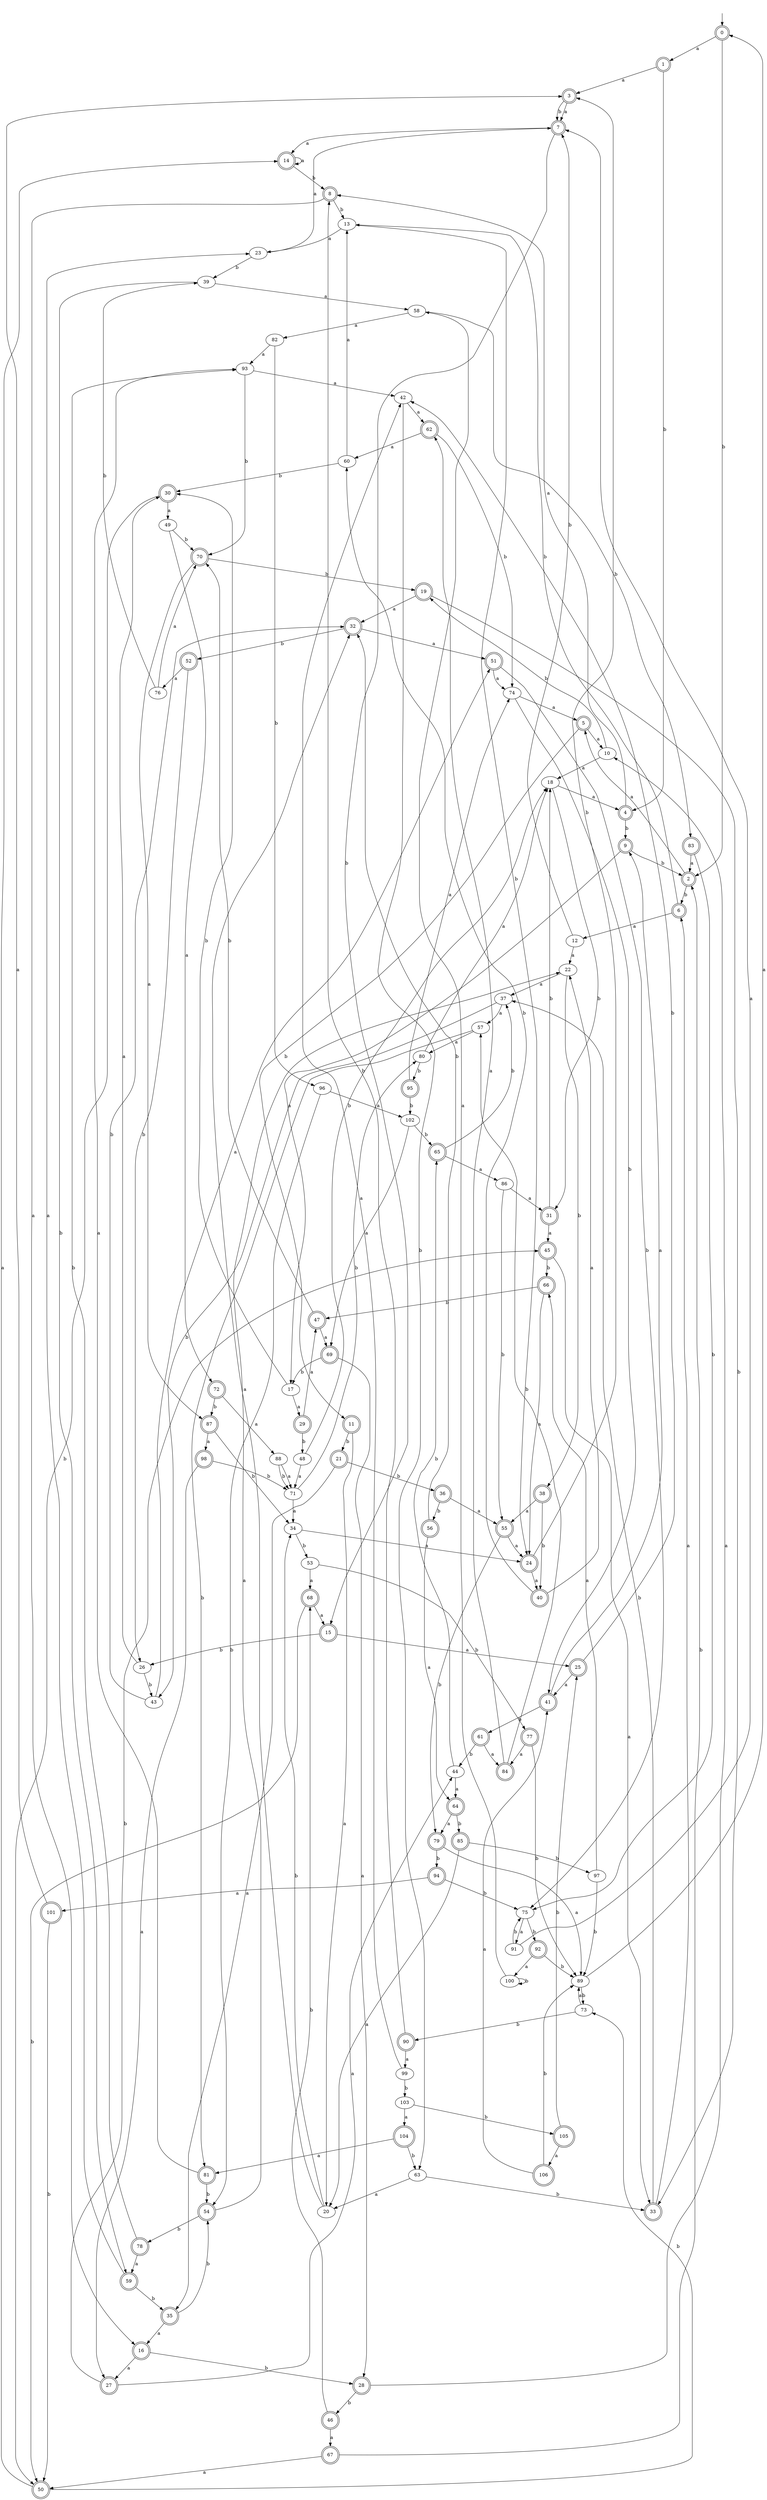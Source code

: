 digraph RandomDFA {
  __start0 [label="", shape=none];
  __start0 -> 0 [label=""];
  0 [shape=circle] [shape=doublecircle]
  0 -> 1 [label="a"]
  0 -> 2 [label="b"]
  1 [shape=doublecircle]
  1 -> 3 [label="a"]
  1 -> 4 [label="b"]
  2 [shape=doublecircle]
  2 -> 5 [label="a"]
  2 -> 6 [label="b"]
  3 [shape=doublecircle]
  3 -> 7 [label="a"]
  3 -> 7 [label="b"]
  4 [shape=doublecircle]
  4 -> 8 [label="a"]
  4 -> 9 [label="b"]
  5 [shape=doublecircle]
  5 -> 10 [label="a"]
  5 -> 11 [label="b"]
  6 [shape=doublecircle]
  6 -> 12 [label="a"]
  6 -> 13 [label="b"]
  7 [shape=doublecircle]
  7 -> 14 [label="a"]
  7 -> 15 [label="b"]
  8 [shape=doublecircle]
  8 -> 16 [label="a"]
  8 -> 13 [label="b"]
  9 [shape=doublecircle]
  9 -> 17 [label="a"]
  9 -> 2 [label="b"]
  10
  10 -> 18 [label="a"]
  10 -> 19 [label="b"]
  11 [shape=doublecircle]
  11 -> 20 [label="a"]
  11 -> 21 [label="b"]
  12
  12 -> 22 [label="a"]
  12 -> 7 [label="b"]
  13
  13 -> 23 [label="a"]
  13 -> 24 [label="b"]
  14 [shape=doublecircle]
  14 -> 14 [label="a"]
  14 -> 8 [label="b"]
  15 [shape=doublecircle]
  15 -> 25 [label="a"]
  15 -> 26 [label="b"]
  16 [shape=doublecircle]
  16 -> 27 [label="a"]
  16 -> 28 [label="b"]
  17
  17 -> 29 [label="a"]
  17 -> 30 [label="b"]
  18
  18 -> 4 [label="a"]
  18 -> 31 [label="b"]
  19 [shape=doublecircle]
  19 -> 32 [label="a"]
  19 -> 33 [label="b"]
  20
  20 -> 32 [label="a"]
  20 -> 34 [label="b"]
  21 [shape=doublecircle]
  21 -> 35 [label="a"]
  21 -> 36 [label="b"]
  22
  22 -> 37 [label="a"]
  22 -> 38 [label="b"]
  23
  23 -> 7 [label="a"]
  23 -> 39 [label="b"]
  24 [shape=doublecircle]
  24 -> 40 [label="a"]
  24 -> 3 [label="b"]
  25 [shape=doublecircle]
  25 -> 41 [label="a"]
  25 -> 42 [label="b"]
  26
  26 -> 30 [label="a"]
  26 -> 43 [label="b"]
  27 [shape=doublecircle]
  27 -> 44 [label="a"]
  27 -> 45 [label="b"]
  28 [shape=doublecircle]
  28 -> 10 [label="a"]
  28 -> 46 [label="b"]
  29 [shape=doublecircle]
  29 -> 47 [label="a"]
  29 -> 48 [label="b"]
  30 [shape=doublecircle]
  30 -> 49 [label="a"]
  30 -> 50 [label="b"]
  31 [shape=doublecircle]
  31 -> 45 [label="a"]
  31 -> 18 [label="b"]
  32 [shape=doublecircle]
  32 -> 51 [label="a"]
  32 -> 52 [label="b"]
  33 [shape=doublecircle]
  33 -> 6 [label="a"]
  33 -> 37 [label="b"]
  34
  34 -> 24 [label="a"]
  34 -> 53 [label="b"]
  35 [shape=doublecircle]
  35 -> 16 [label="a"]
  35 -> 54 [label="b"]
  36 [shape=doublecircle]
  36 -> 55 [label="a"]
  36 -> 56 [label="b"]
  37
  37 -> 57 [label="a"]
  37 -> 43 [label="b"]
  38 [shape=doublecircle]
  38 -> 55 [label="a"]
  38 -> 40 [label="b"]
  39
  39 -> 58 [label="a"]
  39 -> 59 [label="b"]
  40 [shape=doublecircle]
  40 -> 22 [label="a"]
  40 -> 60 [label="b"]
  41 [shape=doublecircle]
  41 -> 9 [label="a"]
  41 -> 61 [label="b"]
  42
  42 -> 62 [label="a"]
  42 -> 63 [label="b"]
  43
  43 -> 51 [label="a"]
  43 -> 32 [label="b"]
  44
  44 -> 64 [label="a"]
  44 -> 65 [label="b"]
  45 [shape=doublecircle]
  45 -> 33 [label="a"]
  45 -> 66 [label="b"]
  46 [shape=doublecircle]
  46 -> 67 [label="a"]
  46 -> 68 [label="b"]
  47 [shape=doublecircle]
  47 -> 69 [label="a"]
  47 -> 70 [label="b"]
  48
  48 -> 71 [label="a"]
  48 -> 18 [label="b"]
  49
  49 -> 72 [label="a"]
  49 -> 70 [label="b"]
  50 [shape=doublecircle]
  50 -> 14 [label="a"]
  50 -> 73 [label="b"]
  51 [shape=doublecircle]
  51 -> 74 [label="a"]
  51 -> 75 [label="b"]
  52 [shape=doublecircle]
  52 -> 76 [label="a"]
  52 -> 26 [label="b"]
  53
  53 -> 68 [label="a"]
  53 -> 77 [label="b"]
  54 [shape=doublecircle]
  54 -> 22 [label="a"]
  54 -> 78 [label="b"]
  55 [shape=doublecircle]
  55 -> 24 [label="a"]
  55 -> 79 [label="b"]
  56 [shape=doublecircle]
  56 -> 64 [label="a"]
  56 -> 32 [label="b"]
  57
  57 -> 80 [label="a"]
  57 -> 81 [label="b"]
  58
  58 -> 82 [label="a"]
  58 -> 83 [label="b"]
  59 [shape=doublecircle]
  59 -> 23 [label="a"]
  59 -> 35 [label="b"]
  60
  60 -> 13 [label="a"]
  60 -> 30 [label="b"]
  61 [shape=doublecircle]
  61 -> 84 [label="a"]
  61 -> 44 [label="b"]
  62 [shape=doublecircle]
  62 -> 60 [label="a"]
  62 -> 74 [label="b"]
  63
  63 -> 20 [label="a"]
  63 -> 33 [label="b"]
  64 [shape=doublecircle]
  64 -> 79 [label="a"]
  64 -> 85 [label="b"]
  65 [shape=doublecircle]
  65 -> 86 [label="a"]
  65 -> 37 [label="b"]
  66 [shape=doublecircle]
  66 -> 24 [label="a"]
  66 -> 47 [label="b"]
  67 [shape=doublecircle]
  67 -> 50 [label="a"]
  67 -> 2 [label="b"]
  68 [shape=doublecircle]
  68 -> 15 [label="a"]
  68 -> 50 [label="b"]
  69 [shape=doublecircle]
  69 -> 28 [label="a"]
  69 -> 17 [label="b"]
  70 [shape=doublecircle]
  70 -> 87 [label="a"]
  70 -> 19 [label="b"]
  71
  71 -> 34 [label="a"]
  71 -> 80 [label="b"]
  72 [shape=doublecircle]
  72 -> 88 [label="a"]
  72 -> 87 [label="b"]
  73
  73 -> 89 [label="a"]
  73 -> 90 [label="b"]
  74
  74 -> 5 [label="a"]
  74 -> 41 [label="b"]
  75
  75 -> 91 [label="a"]
  75 -> 92 [label="b"]
  76
  76 -> 70 [label="a"]
  76 -> 39 [label="b"]
  77 [shape=doublecircle]
  77 -> 84 [label="a"]
  77 -> 89 [label="b"]
  78 [shape=doublecircle]
  78 -> 59 [label="a"]
  78 -> 93 [label="b"]
  79 [shape=doublecircle]
  79 -> 89 [label="a"]
  79 -> 94 [label="b"]
  80
  80 -> 18 [label="a"]
  80 -> 95 [label="b"]
  81 [shape=doublecircle]
  81 -> 93 [label="a"]
  81 -> 54 [label="b"]
  82
  82 -> 93 [label="a"]
  82 -> 96 [label="b"]
  83 [shape=doublecircle]
  83 -> 2 [label="a"]
  83 -> 75 [label="b"]
  84 [shape=doublecircle]
  84 -> 62 [label="a"]
  84 -> 57 [label="b"]
  85 [shape=doublecircle]
  85 -> 20 [label="a"]
  85 -> 97 [label="b"]
  86
  86 -> 31 [label="a"]
  86 -> 55 [label="b"]
  87 [shape=doublecircle]
  87 -> 98 [label="a"]
  87 -> 34 [label="b"]
  88
  88 -> 71 [label="a"]
  88 -> 71 [label="b"]
  89
  89 -> 0 [label="a"]
  89 -> 73 [label="b"]
  90 [shape=doublecircle]
  90 -> 99 [label="a"]
  90 -> 8 [label="b"]
  91
  91 -> 7 [label="a"]
  91 -> 75 [label="b"]
  92 [shape=doublecircle]
  92 -> 100 [label="a"]
  92 -> 89 [label="b"]
  93
  93 -> 42 [label="a"]
  93 -> 70 [label="b"]
  94 [shape=doublecircle]
  94 -> 101 [label="a"]
  94 -> 75 [label="b"]
  95 [shape=doublecircle]
  95 -> 74 [label="a"]
  95 -> 102 [label="b"]
  96
  96 -> 102 [label="a"]
  96 -> 54 [label="b"]
  97
  97 -> 66 [label="a"]
  97 -> 89 [label="b"]
  98 [shape=doublecircle]
  98 -> 27 [label="a"]
  98 -> 71 [label="b"]
  99
  99 -> 42 [label="a"]
  99 -> 103 [label="b"]
  100
  100 -> 58 [label="a"]
  100 -> 100 [label="b"]
  101 [shape=doublecircle]
  101 -> 3 [label="a"]
  101 -> 50 [label="b"]
  102
  102 -> 69 [label="a"]
  102 -> 65 [label="b"]
  103
  103 -> 104 [label="a"]
  103 -> 105 [label="b"]
  104 [shape=doublecircle]
  104 -> 81 [label="a"]
  104 -> 63 [label="b"]
  105 [shape=doublecircle]
  105 -> 106 [label="a"]
  105 -> 25 [label="b"]
  106 [shape=doublecircle]
  106 -> 41 [label="a"]
  106 -> 89 [label="b"]
}
